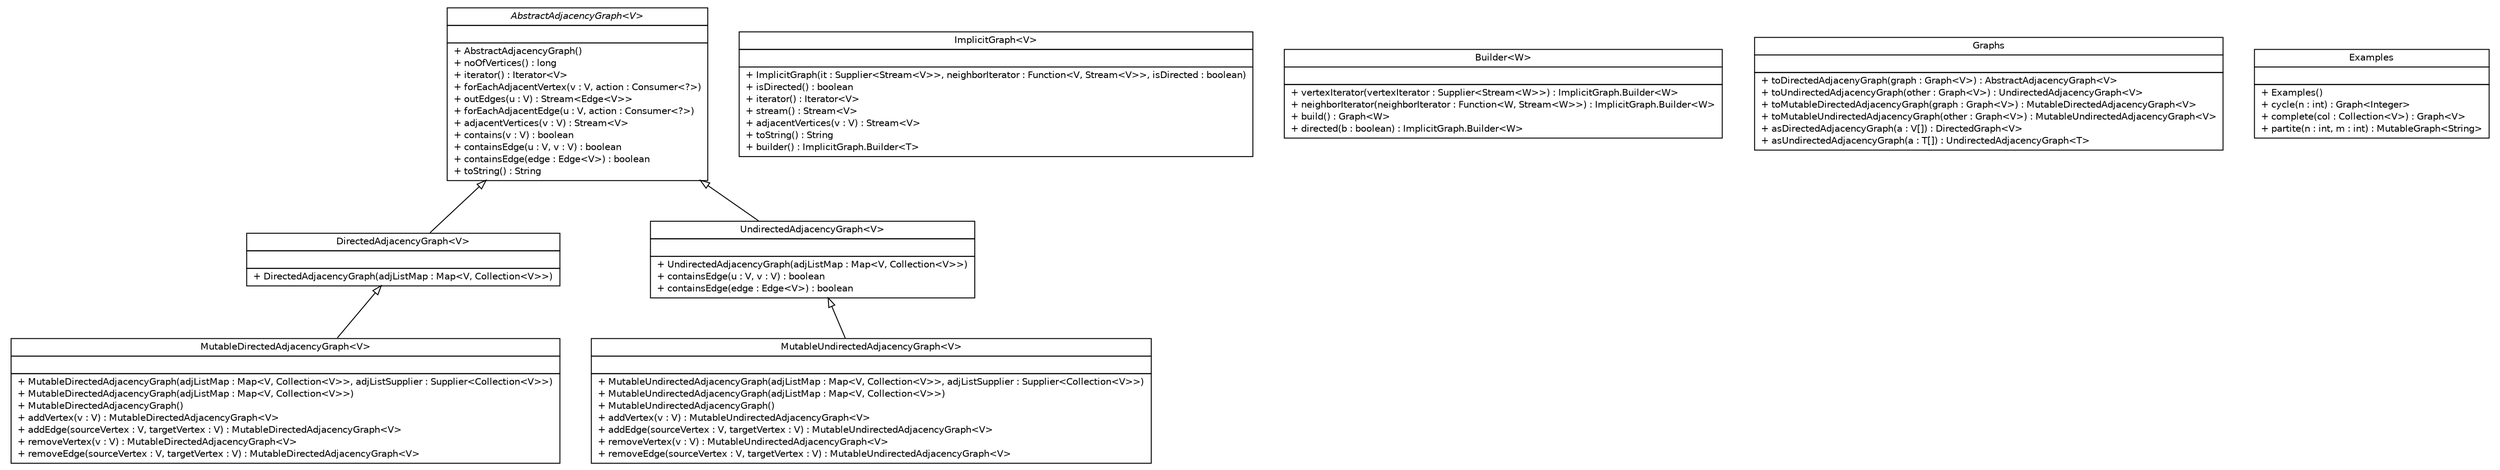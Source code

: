 #!/usr/local/bin/dot
#
# Class diagram 
# Generated by UMLGraph version R5_6-24-gf6e263 (http://www.umlgraph.org/)
#

digraph G {
	edge [fontname="Helvetica",fontsize=10,labelfontname="Helvetica",labelfontsize=10];
	node [fontname="Helvetica",fontsize=10,shape=plaintext];
	nodesep=0.25;
	ranksep=0.5;
	// org.jgraphl.graph.DirectedAdjacencyGraph<V>
	c263 [label=<<table title="org.jgraphl.graph.DirectedAdjacencyGraph" border="0" cellborder="1" cellspacing="0" cellpadding="2" port="p" href="./DirectedAdjacencyGraph.html">
		<tr><td><table border="0" cellspacing="0" cellpadding="1">
<tr><td align="center" balign="center"> DirectedAdjacencyGraph&lt;V&gt; </td></tr>
		</table></td></tr>
		<tr><td><table border="0" cellspacing="0" cellpadding="1">
<tr><td align="left" balign="left">  </td></tr>
		</table></td></tr>
		<tr><td><table border="0" cellspacing="0" cellpadding="1">
<tr><td align="left" balign="left"> + DirectedAdjacencyGraph(adjListMap : Map&lt;V, Collection&lt;V&gt;&gt;) </td></tr>
		</table></td></tr>
		</table>>, URL="./DirectedAdjacencyGraph.html", fontname="Helvetica", fontcolor="black", fontsize=10.0];
	// org.jgraphl.graph.AbstractAdjacencyGraph<V>
	c264 [label=<<table title="org.jgraphl.graph.AbstractAdjacencyGraph" border="0" cellborder="1" cellspacing="0" cellpadding="2" port="p" href="./AbstractAdjacencyGraph.html">
		<tr><td><table border="0" cellspacing="0" cellpadding="1">
<tr><td align="center" balign="center"><font face="Helvetica-Oblique"> AbstractAdjacencyGraph&lt;V&gt; </font></td></tr>
		</table></td></tr>
		<tr><td><table border="0" cellspacing="0" cellpadding="1">
<tr><td align="left" balign="left">  </td></tr>
		</table></td></tr>
		<tr><td><table border="0" cellspacing="0" cellpadding="1">
<tr><td align="left" balign="left"> + AbstractAdjacencyGraph() </td></tr>
<tr><td align="left" balign="left"> + noOfVertices() : long </td></tr>
<tr><td align="left" balign="left"> + iterator() : Iterator&lt;V&gt; </td></tr>
<tr><td align="left" balign="left"> + forEachAdjacentVertex(v : V, action : Consumer&lt;?&gt;) </td></tr>
<tr><td align="left" balign="left"> + outEdges(u : V) : Stream&lt;Edge&lt;V&gt;&gt; </td></tr>
<tr><td align="left" balign="left"> + forEachAdjacentEdge(u : V, action : Consumer&lt;?&gt;) </td></tr>
<tr><td align="left" balign="left"> + adjacentVertices(v : V) : Stream&lt;V&gt; </td></tr>
<tr><td align="left" balign="left"> + contains(v : V) : boolean </td></tr>
<tr><td align="left" balign="left"> + containsEdge(u : V, v : V) : boolean </td></tr>
<tr><td align="left" balign="left"> + containsEdge(edge : Edge&lt;V&gt;) : boolean </td></tr>
<tr><td align="left" balign="left"> + toString() : String </td></tr>
		</table></td></tr>
		</table>>, URL="./AbstractAdjacencyGraph.html", fontname="Helvetica", fontcolor="black", fontsize=10.0];
	// org.jgraphl.graph.ImplicitGraph<V>
	c265 [label=<<table title="org.jgraphl.graph.ImplicitGraph" border="0" cellborder="1" cellspacing="0" cellpadding="2" port="p" href="./ImplicitGraph.html">
		<tr><td><table border="0" cellspacing="0" cellpadding="1">
<tr><td align="center" balign="center"> ImplicitGraph&lt;V&gt; </td></tr>
		</table></td></tr>
		<tr><td><table border="0" cellspacing="0" cellpadding="1">
<tr><td align="left" balign="left">  </td></tr>
		</table></td></tr>
		<tr><td><table border="0" cellspacing="0" cellpadding="1">
<tr><td align="left" balign="left"> + ImplicitGraph(it : Supplier&lt;Stream&lt;V&gt;&gt;, neighborIterator : Function&lt;V, Stream&lt;V&gt;&gt;, isDirected : boolean) </td></tr>
<tr><td align="left" balign="left"> + isDirected() : boolean </td></tr>
<tr><td align="left" balign="left"> + iterator() : Iterator&lt;V&gt; </td></tr>
<tr><td align="left" balign="left"> + stream() : Stream&lt;V&gt; </td></tr>
<tr><td align="left" balign="left"> + adjacentVertices(v : V) : Stream&lt;V&gt; </td></tr>
<tr><td align="left" balign="left"> + toString() : String </td></tr>
<tr><td align="left" balign="left"> + builder() : ImplicitGraph.Builder&lt;T&gt; </td></tr>
		</table></td></tr>
		</table>>, URL="./ImplicitGraph.html", fontname="Helvetica", fontcolor="black", fontsize=10.0];
	// org.jgraphl.graph.ImplicitGraph.Builder<W>
	c266 [label=<<table title="org.jgraphl.graph.ImplicitGraph.Builder" border="0" cellborder="1" cellspacing="0" cellpadding="2" port="p" href="./ImplicitGraph.Builder.html">
		<tr><td><table border="0" cellspacing="0" cellpadding="1">
<tr><td align="center" balign="center"> Builder&lt;W&gt; </td></tr>
		</table></td></tr>
		<tr><td><table border="0" cellspacing="0" cellpadding="1">
<tr><td align="left" balign="left">  </td></tr>
		</table></td></tr>
		<tr><td><table border="0" cellspacing="0" cellpadding="1">
<tr><td align="left" balign="left"> + vertexIterator(vertexIterator : Supplier&lt;Stream&lt;W&gt;&gt;) : ImplicitGraph.Builder&lt;W&gt; </td></tr>
<tr><td align="left" balign="left"> + neighborIterator(neighborIterator : Function&lt;W, Stream&lt;W&gt;&gt;) : ImplicitGraph.Builder&lt;W&gt; </td></tr>
<tr><td align="left" balign="left"> + build() : Graph&lt;W&gt; </td></tr>
<tr><td align="left" balign="left"> + directed(b : boolean) : ImplicitGraph.Builder&lt;W&gt; </td></tr>
		</table></td></tr>
		</table>>, URL="./ImplicitGraph.Builder.html", fontname="Helvetica", fontcolor="black", fontsize=10.0];
	// org.jgraphl.graph.MutableDirectedAdjacencyGraph<V>
	c267 [label=<<table title="org.jgraphl.graph.MutableDirectedAdjacencyGraph" border="0" cellborder="1" cellspacing="0" cellpadding="2" port="p" href="./MutableDirectedAdjacencyGraph.html">
		<tr><td><table border="0" cellspacing="0" cellpadding="1">
<tr><td align="center" balign="center"> MutableDirectedAdjacencyGraph&lt;V&gt; </td></tr>
		</table></td></tr>
		<tr><td><table border="0" cellspacing="0" cellpadding="1">
<tr><td align="left" balign="left">  </td></tr>
		</table></td></tr>
		<tr><td><table border="0" cellspacing="0" cellpadding="1">
<tr><td align="left" balign="left"> + MutableDirectedAdjacencyGraph(adjListMap : Map&lt;V, Collection&lt;V&gt;&gt;, adjListSupplier : Supplier&lt;Collection&lt;V&gt;&gt;) </td></tr>
<tr><td align="left" balign="left"> + MutableDirectedAdjacencyGraph(adjListMap : Map&lt;V, Collection&lt;V&gt;&gt;) </td></tr>
<tr><td align="left" balign="left"> + MutableDirectedAdjacencyGraph() </td></tr>
<tr><td align="left" balign="left"> + addVertex(v : V) : MutableDirectedAdjacencyGraph&lt;V&gt; </td></tr>
<tr><td align="left" balign="left"> + addEdge(sourceVertex : V, targetVertex : V) : MutableDirectedAdjacencyGraph&lt;V&gt; </td></tr>
<tr><td align="left" balign="left"> + removeVertex(v : V) : MutableDirectedAdjacencyGraph&lt;V&gt; </td></tr>
<tr><td align="left" balign="left"> + removeEdge(sourceVertex : V, targetVertex : V) : MutableDirectedAdjacencyGraph&lt;V&gt; </td></tr>
		</table></td></tr>
		</table>>, URL="./MutableDirectedAdjacencyGraph.html", fontname="Helvetica", fontcolor="black", fontsize=10.0];
	// org.jgraphl.graph.MutableUndirectedAdjacencyGraph<V>
	c268 [label=<<table title="org.jgraphl.graph.MutableUndirectedAdjacencyGraph" border="0" cellborder="1" cellspacing="0" cellpadding="2" port="p" href="./MutableUndirectedAdjacencyGraph.html">
		<tr><td><table border="0" cellspacing="0" cellpadding="1">
<tr><td align="center" balign="center"> MutableUndirectedAdjacencyGraph&lt;V&gt; </td></tr>
		</table></td></tr>
		<tr><td><table border="0" cellspacing="0" cellpadding="1">
<tr><td align="left" balign="left">  </td></tr>
		</table></td></tr>
		<tr><td><table border="0" cellspacing="0" cellpadding="1">
<tr><td align="left" balign="left"> + MutableUndirectedAdjacencyGraph(adjListMap : Map&lt;V, Collection&lt;V&gt;&gt;, adjListSupplier : Supplier&lt;Collection&lt;V&gt;&gt;) </td></tr>
<tr><td align="left" balign="left"> + MutableUndirectedAdjacencyGraph(adjListMap : Map&lt;V, Collection&lt;V&gt;&gt;) </td></tr>
<tr><td align="left" balign="left"> + MutableUndirectedAdjacencyGraph() </td></tr>
<tr><td align="left" balign="left"> + addVertex(v : V) : MutableUndirectedAdjacencyGraph&lt;V&gt; </td></tr>
<tr><td align="left" balign="left"> + addEdge(sourceVertex : V, targetVertex : V) : MutableUndirectedAdjacencyGraph&lt;V&gt; </td></tr>
<tr><td align="left" balign="left"> + removeVertex(v : V) : MutableUndirectedAdjacencyGraph&lt;V&gt; </td></tr>
<tr><td align="left" balign="left"> + removeEdge(sourceVertex : V, targetVertex : V) : MutableUndirectedAdjacencyGraph&lt;V&gt; </td></tr>
		</table></td></tr>
		</table>>, URL="./MutableUndirectedAdjacencyGraph.html", fontname="Helvetica", fontcolor="black", fontsize=10.0];
	// org.jgraphl.graph.UndirectedAdjacencyGraph<V>
	c269 [label=<<table title="org.jgraphl.graph.UndirectedAdjacencyGraph" border="0" cellborder="1" cellspacing="0" cellpadding="2" port="p" href="./UndirectedAdjacencyGraph.html">
		<tr><td><table border="0" cellspacing="0" cellpadding="1">
<tr><td align="center" balign="center"> UndirectedAdjacencyGraph&lt;V&gt; </td></tr>
		</table></td></tr>
		<tr><td><table border="0" cellspacing="0" cellpadding="1">
<tr><td align="left" balign="left">  </td></tr>
		</table></td></tr>
		<tr><td><table border="0" cellspacing="0" cellpadding="1">
<tr><td align="left" balign="left"> + UndirectedAdjacencyGraph(adjListMap : Map&lt;V, Collection&lt;V&gt;&gt;) </td></tr>
<tr><td align="left" balign="left"> + containsEdge(u : V, v : V) : boolean </td></tr>
<tr><td align="left" balign="left"> + containsEdge(edge : Edge&lt;V&gt;) : boolean </td></tr>
		</table></td></tr>
		</table>>, URL="./UndirectedAdjacencyGraph.html", fontname="Helvetica", fontcolor="black", fontsize=10.0];
	// org.jgraphl.graph.Graphs
	c270 [label=<<table title="org.jgraphl.graph.Graphs" border="0" cellborder="1" cellspacing="0" cellpadding="2" port="p" href="./Graphs.html">
		<tr><td><table border="0" cellspacing="0" cellpadding="1">
<tr><td align="center" balign="center"> Graphs </td></tr>
		</table></td></tr>
		<tr><td><table border="0" cellspacing="0" cellpadding="1">
<tr><td align="left" balign="left">  </td></tr>
		</table></td></tr>
		<tr><td><table border="0" cellspacing="0" cellpadding="1">
<tr><td align="left" balign="left"> + toDirectedAdjacenyGraph(graph : Graph&lt;V&gt;) : AbstractAdjacencyGraph&lt;V&gt; </td></tr>
<tr><td align="left" balign="left"> + toUndirectedAdjacencyGraph(other : Graph&lt;V&gt;) : UndirectedAdjacencyGraph&lt;V&gt; </td></tr>
<tr><td align="left" balign="left"> + toMutableDirectedAdjacencyGraph(graph : Graph&lt;V&gt;) : MutableDirectedAdjacencyGraph&lt;V&gt; </td></tr>
<tr><td align="left" balign="left"> + toMutableUndirectedAdjacencyGraph(other : Graph&lt;V&gt;) : MutableUndirectedAdjacencyGraph&lt;V&gt; </td></tr>
<tr><td align="left" balign="left"> + asDirectedAdjacencyGraph(a : V[]) : DirectedGraph&lt;V&gt; </td></tr>
<tr><td align="left" balign="left"> + asUndirectedAdjacencyGraph(a : T[]) : UndirectedAdjacencyGraph&lt;T&gt; </td></tr>
		</table></td></tr>
		</table>>, URL="./Graphs.html", fontname="Helvetica", fontcolor="black", fontsize=10.0];
	// org.jgraphl.graph.Graphs.Examples
	c271 [label=<<table title="org.jgraphl.graph.Graphs.Examples" border="0" cellborder="1" cellspacing="0" cellpadding="2" port="p" href="./Graphs.Examples.html">
		<tr><td><table border="0" cellspacing="0" cellpadding="1">
<tr><td align="center" balign="center"> Examples </td></tr>
		</table></td></tr>
		<tr><td><table border="0" cellspacing="0" cellpadding="1">
<tr><td align="left" balign="left">  </td></tr>
		</table></td></tr>
		<tr><td><table border="0" cellspacing="0" cellpadding="1">
<tr><td align="left" balign="left"> + Examples() </td></tr>
<tr><td align="left" balign="left"> + cycle(n : int) : Graph&lt;Integer&gt; </td></tr>
<tr><td align="left" balign="left"> + complete(col : Collection&lt;V&gt;) : Graph&lt;V&gt; </td></tr>
<tr><td align="left" balign="left"> + partite(n : int, m : int) : MutableGraph&lt;String&gt; </td></tr>
		</table></td></tr>
		</table>>, URL="./Graphs.Examples.html", fontname="Helvetica", fontcolor="black", fontsize=10.0];
	//org.jgraphl.graph.DirectedAdjacencyGraph<V> extends org.jgraphl.graph.AbstractAdjacencyGraph<V>
	c264:p -> c263:p [dir=back,arrowtail=empty];
	//org.jgraphl.graph.MutableDirectedAdjacencyGraph<V> extends org.jgraphl.graph.DirectedAdjacencyGraph<V>
	c263:p -> c267:p [dir=back,arrowtail=empty];
	//org.jgraphl.graph.MutableUndirectedAdjacencyGraph<V> extends org.jgraphl.graph.UndirectedAdjacencyGraph<V>
	c269:p -> c268:p [dir=back,arrowtail=empty];
	//org.jgraphl.graph.UndirectedAdjacencyGraph<V> extends org.jgraphl.graph.AbstractAdjacencyGraph<V>
	c264:p -> c269:p [dir=back,arrowtail=empty];
}

